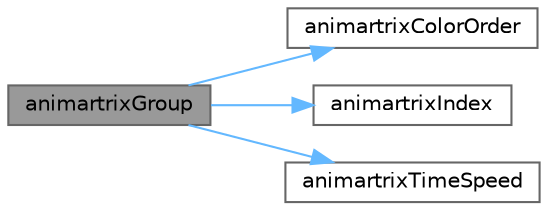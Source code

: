 digraph "animartrixGroup"
{
 // INTERACTIVE_SVG=YES
 // LATEX_PDF_SIZE
  bgcolor="transparent";
  edge [fontname=Helvetica,fontsize=10,labelfontname=Helvetica,labelfontsize=10];
  node [fontname=Helvetica,fontsize=10,shape=box,height=0.2,width=0.4];
  rankdir="LR";
  Node1 [id="Node000001",label="animartrixGroup",height=0.2,width=0.4,color="gray40", fillcolor="grey60", style="filled", fontcolor="black",tooltip=" "];
  Node1 -> Node2 [id="edge1_Node000001_Node000002",color="steelblue1",style="solid",tooltip=" "];
  Node2 [id="Node000002",label="animartrixColorOrder",height=0.2,width=0.4,color="grey40", fillcolor="white", style="filled",URL="$d4/d06/curr_8h_a7891857220c2437a4b311cb4eaa8e2aa.html#a7891857220c2437a4b311cb4eaa8e2aa",tooltip=" "];
  Node1 -> Node3 [id="edge2_Node000001_Node000003",color="steelblue1",style="solid",tooltip=" "];
  Node3 [id="Node000003",label="animartrixIndex",height=0.2,width=0.4,color="grey40", fillcolor="white", style="filled",URL="$d4/d06/curr_8h_aa5a49875b0c5fa308520f232213e7009.html#aa5a49875b0c5fa308520f232213e7009",tooltip=" "];
  Node1 -> Node4 [id="edge3_Node000001_Node000004",color="steelblue1",style="solid",tooltip=" "];
  Node4 [id="Node000004",label="animartrixTimeSpeed",height=0.2,width=0.4,color="grey40", fillcolor="white", style="filled",URL="$d4/d06/curr_8h_a8f82799f68d02233b29019293fb7788a.html#a8f82799f68d02233b29019293fb7788a",tooltip=" "];
}
